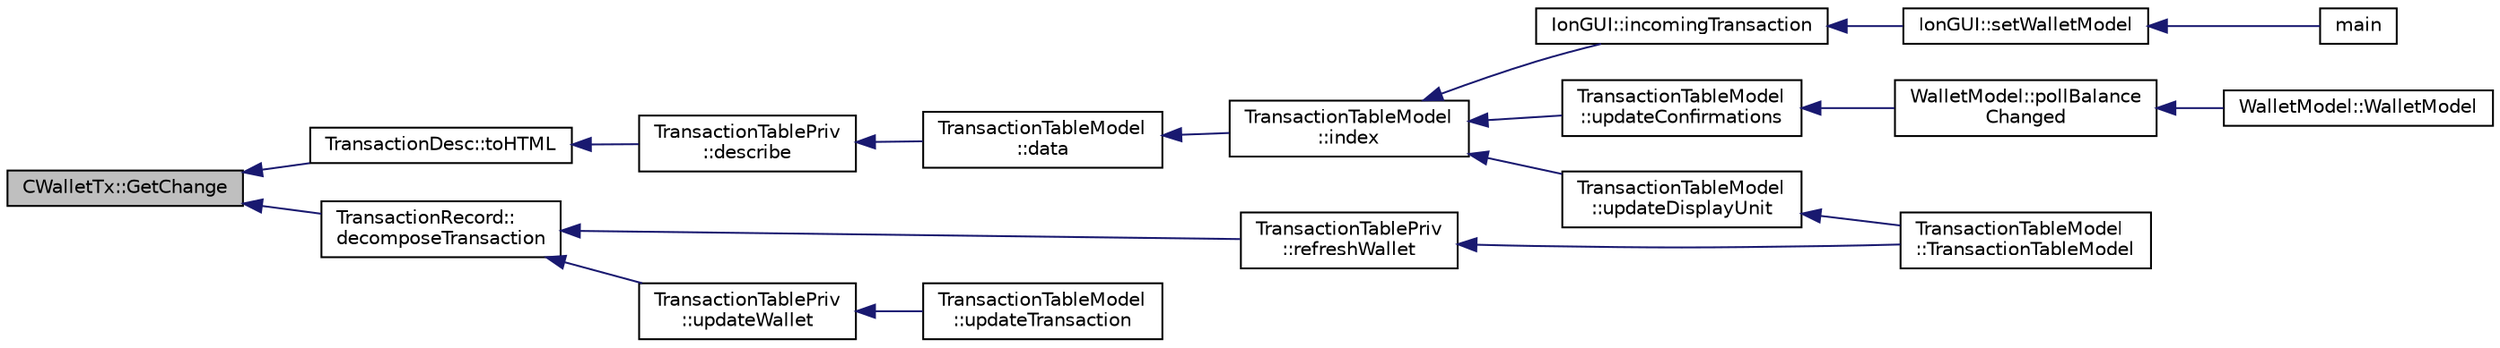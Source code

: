 digraph "CWalletTx::GetChange"
{
  edge [fontname="Helvetica",fontsize="10",labelfontname="Helvetica",labelfontsize="10"];
  node [fontname="Helvetica",fontsize="10",shape=record];
  rankdir="LR";
  Node367 [label="CWalletTx::GetChange",height=0.2,width=0.4,color="black", fillcolor="grey75", style="filled", fontcolor="black"];
  Node367 -> Node368 [dir="back",color="midnightblue",fontsize="10",style="solid",fontname="Helvetica"];
  Node368 [label="TransactionDesc::toHTML",height=0.2,width=0.4,color="black", fillcolor="white", style="filled",URL="$d4/da9/class_transaction_desc.html#ab7c9dbb2048aae121dd9d75df86e64f4"];
  Node368 -> Node369 [dir="back",color="midnightblue",fontsize="10",style="solid",fontname="Helvetica"];
  Node369 [label="TransactionTablePriv\l::describe",height=0.2,width=0.4,color="black", fillcolor="white", style="filled",URL="$d2/ddb/class_transaction_table_priv.html#ab08d44e16bf6dd95b5b83959b3013780"];
  Node369 -> Node370 [dir="back",color="midnightblue",fontsize="10",style="solid",fontname="Helvetica"];
  Node370 [label="TransactionTableModel\l::data",height=0.2,width=0.4,color="black", fillcolor="white", style="filled",URL="$d7/dfe/class_transaction_table_model.html#a02173c31b6014bff182e320217e30e10"];
  Node370 -> Node371 [dir="back",color="midnightblue",fontsize="10",style="solid",fontname="Helvetica"];
  Node371 [label="TransactionTableModel\l::index",height=0.2,width=0.4,color="black", fillcolor="white", style="filled",URL="$d7/dfe/class_transaction_table_model.html#af3a9a49314f80268a77a704f7f028905"];
  Node371 -> Node372 [dir="back",color="midnightblue",fontsize="10",style="solid",fontname="Helvetica"];
  Node372 [label="IonGUI::incomingTransaction",height=0.2,width=0.4,color="black", fillcolor="white", style="filled",URL="$dc/d0b/class_ion_g_u_i.html#acdb78c5d98fb4528bd0e9f5b9c5ad048",tooltip="Show incoming transaction notification for new transactions. "];
  Node372 -> Node373 [dir="back",color="midnightblue",fontsize="10",style="solid",fontname="Helvetica"];
  Node373 [label="IonGUI::setWalletModel",height=0.2,width=0.4,color="black", fillcolor="white", style="filled",URL="$dc/d0b/class_ion_g_u_i.html#a37f87db65498b036d387c705a749c45d",tooltip="Set the wallet model. "];
  Node373 -> Node374 [dir="back",color="midnightblue",fontsize="10",style="solid",fontname="Helvetica"];
  Node374 [label="main",height=0.2,width=0.4,color="black", fillcolor="white", style="filled",URL="$d5/d2d/ion_8cpp.html#a0ddf1224851353fc92bfbff6f499fa97"];
  Node371 -> Node375 [dir="back",color="midnightblue",fontsize="10",style="solid",fontname="Helvetica"];
  Node375 [label="TransactionTableModel\l::updateConfirmations",height=0.2,width=0.4,color="black", fillcolor="white", style="filled",URL="$d7/dfe/class_transaction_table_model.html#a5899d9eda6465bfb16d2846b6459567e"];
  Node375 -> Node376 [dir="back",color="midnightblue",fontsize="10",style="solid",fontname="Helvetica"];
  Node376 [label="WalletModel::pollBalance\lChanged",height=0.2,width=0.4,color="black", fillcolor="white", style="filled",URL="$d4/d27/class_wallet_model.html#a51469b2d95cfd4bc0a14ee456fca7b95"];
  Node376 -> Node377 [dir="back",color="midnightblue",fontsize="10",style="solid",fontname="Helvetica"];
  Node377 [label="WalletModel::WalletModel",height=0.2,width=0.4,color="black", fillcolor="white", style="filled",URL="$d4/d27/class_wallet_model.html#af50d9654d2f20e4e4f0789dcb64ad6b1"];
  Node371 -> Node378 [dir="back",color="midnightblue",fontsize="10",style="solid",fontname="Helvetica"];
  Node378 [label="TransactionTableModel\l::updateDisplayUnit",height=0.2,width=0.4,color="black", fillcolor="white", style="filled",URL="$d7/dfe/class_transaction_table_model.html#a8b73ff7d72ec2dd69790bc61bbe8575e"];
  Node378 -> Node379 [dir="back",color="midnightblue",fontsize="10",style="solid",fontname="Helvetica"];
  Node379 [label="TransactionTableModel\l::TransactionTableModel",height=0.2,width=0.4,color="black", fillcolor="white", style="filled",URL="$d7/dfe/class_transaction_table_model.html#a6c10b7cab9804eee6df9e049a978dc62"];
  Node367 -> Node380 [dir="back",color="midnightblue",fontsize="10",style="solid",fontname="Helvetica"];
  Node380 [label="TransactionRecord::\ldecomposeTransaction",height=0.2,width=0.4,color="black", fillcolor="white", style="filled",URL="$d1/da7/class_transaction_record.html#a9f5db4465fa5fdcc3f9af525096bcdb9"];
  Node380 -> Node381 [dir="back",color="midnightblue",fontsize="10",style="solid",fontname="Helvetica"];
  Node381 [label="TransactionTablePriv\l::refreshWallet",height=0.2,width=0.4,color="black", fillcolor="white", style="filled",URL="$d2/ddb/class_transaction_table_priv.html#a1f81da5d7cfb2aac03a5e18e6bc91792"];
  Node381 -> Node379 [dir="back",color="midnightblue",fontsize="10",style="solid",fontname="Helvetica"];
  Node380 -> Node382 [dir="back",color="midnightblue",fontsize="10",style="solid",fontname="Helvetica"];
  Node382 [label="TransactionTablePriv\l::updateWallet",height=0.2,width=0.4,color="black", fillcolor="white", style="filled",URL="$d2/ddb/class_transaction_table_priv.html#a5a8454ce91251c4d9eb927bf2850745c"];
  Node382 -> Node383 [dir="back",color="midnightblue",fontsize="10",style="solid",fontname="Helvetica"];
  Node383 [label="TransactionTableModel\l::updateTransaction",height=0.2,width=0.4,color="black", fillcolor="white", style="filled",URL="$d7/dfe/class_transaction_table_model.html#a8de43b3c7ba0612304906eb5a2f51a06"];
}

